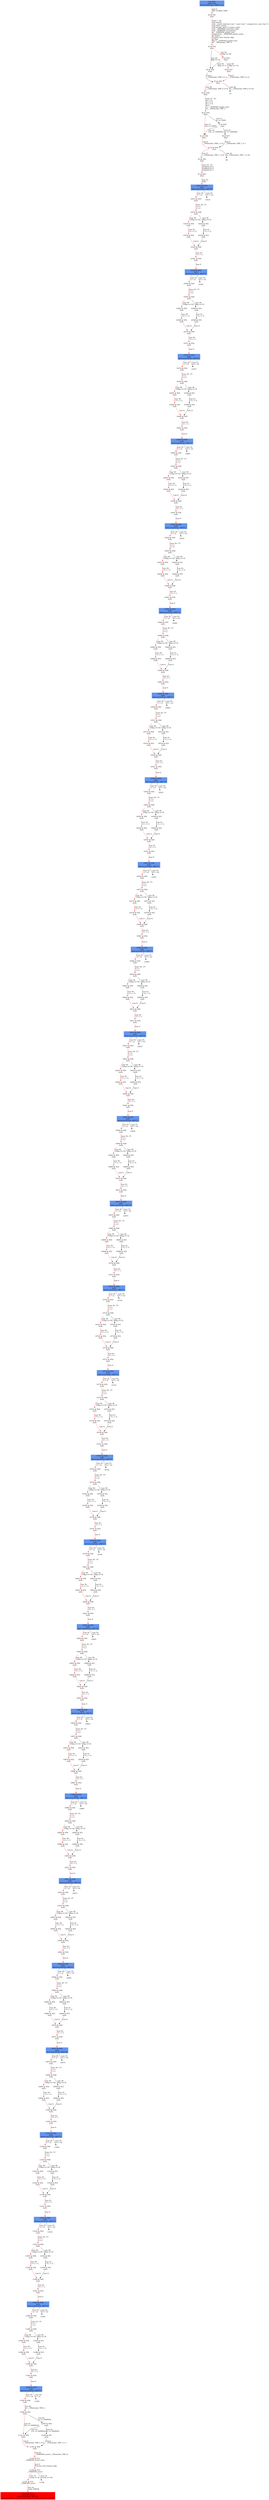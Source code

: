 digraph ARG {
node [style="filled" shape="box" color="white"]
0 [fillcolor="cornflowerblue" label="0 @ N20\nmain entry\nAbstractionState: ABS0: true\n" id="0"]
44 [label="44 @ N61\nmain\n" id="44"]
45 [label="45 @ N24\nmain\n" id="45"]
50 [label="50 @ N26\nmain\n" id="50"]
53 [label="53 @ N28\nmain\n" id="53"]
54 [label="54 @ N29\nmain\n" id="54"]
56 [label="56 @ N35\nmain\n" id="56"]
61 [label="61 @ N38\nmain\n" id="61"]
64 [label="64 @ N39\nmain\n" id="64"]
65 [label="65 @ N40\nmain\n" id="65"]
67 [label="67 @ N43\nmain\n" id="67"]
10313 [fillcolor="cornflowerblue" label="10313 @ N44\nmain\nAbstractionState: ABS705\n" id="10313"]
10314 [label="10314 @ N45\nmain\n" id="10314"]
10333 [label="10333 @ N48\nmain\n" id="10333"]
10335 [label="10335 @ N50\nmain\n" id="10335"]
10336 [label="10336 @ N52\nmain\n" id="10336"]
10340 [label="10340 @ N49\nmain\n" id="10340"]
10341 [label="10341 @ N54\nmain\n" id="10341"]
10343 [fillcolor="cornflowerblue" label="10343 @ N44\nmain\nAbstractionState: ABS707\n" id="10343"]
10344 [label="10344 @ N45\nmain\n" id="10344"]
10363 [label="10363 @ N48\nmain\n" id="10363"]
10365 [label="10365 @ N50\nmain\n" id="10365"]
10366 [label="10366 @ N52\nmain\n" id="10366"]
10370 [label="10370 @ N49\nmain\n" id="10370"]
10371 [label="10371 @ N54\nmain\n" id="10371"]
10373 [fillcolor="cornflowerblue" label="10373 @ N44\nmain\nAbstractionState: ABS709\n" id="10373"]
10374 [label="10374 @ N45\nmain\n" id="10374"]
10393 [label="10393 @ N48\nmain\n" id="10393"]
10395 [label="10395 @ N50\nmain\n" id="10395"]
10396 [label="10396 @ N52\nmain\n" id="10396"]
10400 [label="10400 @ N49\nmain\n" id="10400"]
10401 [label="10401 @ N54\nmain\n" id="10401"]
10403 [fillcolor="cornflowerblue" label="10403 @ N44\nmain\nAbstractionState: ABS711\n" id="10403"]
10404 [label="10404 @ N45\nmain\n" id="10404"]
10423 [label="10423 @ N48\nmain\n" id="10423"]
10425 [label="10425 @ N50\nmain\n" id="10425"]
10426 [label="10426 @ N52\nmain\n" id="10426"]
10430 [label="10430 @ N49\nmain\n" id="10430"]
10431 [label="10431 @ N54\nmain\n" id="10431"]
10433 [fillcolor="cornflowerblue" label="10433 @ N44\nmain\nAbstractionState: ABS713\n" id="10433"]
10434 [label="10434 @ N45\nmain\n" id="10434"]
10453 [label="10453 @ N48\nmain\n" id="10453"]
10455 [label="10455 @ N50\nmain\n" id="10455"]
10456 [label="10456 @ N52\nmain\n" id="10456"]
10460 [label="10460 @ N49\nmain\n" id="10460"]
10461 [label="10461 @ N54\nmain\n" id="10461"]
10463 [fillcolor="cornflowerblue" label="10463 @ N44\nmain\nAbstractionState: ABS715\n" id="10463"]
10464 [label="10464 @ N45\nmain\n" id="10464"]
10483 [label="10483 @ N48\nmain\n" id="10483"]
10485 [label="10485 @ N50\nmain\n" id="10485"]
10486 [label="10486 @ N52\nmain\n" id="10486"]
10490 [label="10490 @ N49\nmain\n" id="10490"]
10491 [label="10491 @ N54\nmain\n" id="10491"]
10493 [fillcolor="cornflowerblue" label="10493 @ N44\nmain\nAbstractionState: ABS717\n" id="10493"]
10494 [label="10494 @ N45\nmain\n" id="10494"]
10513 [label="10513 @ N48\nmain\n" id="10513"]
10515 [label="10515 @ N50\nmain\n" id="10515"]
10516 [label="10516 @ N52\nmain\n" id="10516"]
10520 [label="10520 @ N49\nmain\n" id="10520"]
10521 [label="10521 @ N54\nmain\n" id="10521"]
10523 [fillcolor="cornflowerblue" label="10523 @ N44\nmain\nAbstractionState: ABS719\n" id="10523"]
10524 [label="10524 @ N45\nmain\n" id="10524"]
10543 [label="10543 @ N48\nmain\n" id="10543"]
10545 [label="10545 @ N50\nmain\n" id="10545"]
10546 [label="10546 @ N52\nmain\n" id="10546"]
10550 [label="10550 @ N49\nmain\n" id="10550"]
10551 [label="10551 @ N54\nmain\n" id="10551"]
10553 [fillcolor="cornflowerblue" label="10553 @ N44\nmain\nAbstractionState: ABS721\n" id="10553"]
10554 [label="10554 @ N45\nmain\n" id="10554"]
10573 [label="10573 @ N48\nmain\n" id="10573"]
10575 [label="10575 @ N50\nmain\n" id="10575"]
10576 [label="10576 @ N52\nmain\n" id="10576"]
10580 [label="10580 @ N49\nmain\n" id="10580"]
10581 [label="10581 @ N54\nmain\n" id="10581"]
10583 [fillcolor="cornflowerblue" label="10583 @ N44\nmain\nAbstractionState: ABS723\n" id="10583"]
10584 [label="10584 @ N45\nmain\n" id="10584"]
10603 [label="10603 @ N48\nmain\n" id="10603"]
10605 [label="10605 @ N50\nmain\n" id="10605"]
10606 [label="10606 @ N52\nmain\n" id="10606"]
10610 [label="10610 @ N49\nmain\n" id="10610"]
10611 [label="10611 @ N54\nmain\n" id="10611"]
10613 [fillcolor="cornflowerblue" label="10613 @ N44\nmain\nAbstractionState: ABS725\n" id="10613"]
10614 [label="10614 @ N45\nmain\n" id="10614"]
10633 [label="10633 @ N48\nmain\n" id="10633"]
10635 [label="10635 @ N50\nmain\n" id="10635"]
10636 [label="10636 @ N52\nmain\n" id="10636"]
10640 [label="10640 @ N49\nmain\n" id="10640"]
10641 [label="10641 @ N54\nmain\n" id="10641"]
10643 [fillcolor="cornflowerblue" label="10643 @ N44\nmain\nAbstractionState: ABS727\n" id="10643"]
10644 [label="10644 @ N45\nmain\n" id="10644"]
10663 [label="10663 @ N48\nmain\n" id="10663"]
10665 [label="10665 @ N50\nmain\n" id="10665"]
10666 [label="10666 @ N52\nmain\n" id="10666"]
10670 [label="10670 @ N49\nmain\n" id="10670"]
10671 [label="10671 @ N54\nmain\n" id="10671"]
10673 [fillcolor="cornflowerblue" label="10673 @ N44\nmain\nAbstractionState: ABS729\n" id="10673"]
10674 [label="10674 @ N45\nmain\n" id="10674"]
10693 [label="10693 @ N48\nmain\n" id="10693"]
10695 [label="10695 @ N50\nmain\n" id="10695"]
10696 [label="10696 @ N52\nmain\n" id="10696"]
10700 [label="10700 @ N49\nmain\n" id="10700"]
10701 [label="10701 @ N54\nmain\n" id="10701"]
10703 [fillcolor="cornflowerblue" label="10703 @ N44\nmain\nAbstractionState: ABS731\n" id="10703"]
10704 [label="10704 @ N45\nmain\n" id="10704"]
10723 [label="10723 @ N48\nmain\n" id="10723"]
10725 [label="10725 @ N50\nmain\n" id="10725"]
10726 [label="10726 @ N52\nmain\n" id="10726"]
10730 [label="10730 @ N49\nmain\n" id="10730"]
10731 [label="10731 @ N54\nmain\n" id="10731"]
10733 [fillcolor="cornflowerblue" label="10733 @ N44\nmain\nAbstractionState: ABS733\n" id="10733"]
10734 [label="10734 @ N45\nmain\n" id="10734"]
10753 [label="10753 @ N48\nmain\n" id="10753"]
10755 [label="10755 @ N50\nmain\n" id="10755"]
10756 [label="10756 @ N52\nmain\n" id="10756"]
10760 [label="10760 @ N49\nmain\n" id="10760"]
10761 [label="10761 @ N54\nmain\n" id="10761"]
10763 [fillcolor="cornflowerblue" label="10763 @ N44\nmain\nAbstractionState: ABS735\n" id="10763"]
10764 [label="10764 @ N45\nmain\n" id="10764"]
10783 [label="10783 @ N48\nmain\n" id="10783"]
10785 [label="10785 @ N50\nmain\n" id="10785"]
10786 [label="10786 @ N52\nmain\n" id="10786"]
10790 [label="10790 @ N49\nmain\n" id="10790"]
10791 [label="10791 @ N54\nmain\n" id="10791"]
10793 [fillcolor="cornflowerblue" label="10793 @ N44\nmain\nAbstractionState: ABS737\n" id="10793"]
10794 [label="10794 @ N45\nmain\n" id="10794"]
10813 [label="10813 @ N48\nmain\n" id="10813"]
10815 [label="10815 @ N50\nmain\n" id="10815"]
10816 [label="10816 @ N52\nmain\n" id="10816"]
10820 [label="10820 @ N49\nmain\n" id="10820"]
10821 [label="10821 @ N54\nmain\n" id="10821"]
10823 [fillcolor="cornflowerblue" label="10823 @ N44\nmain\nAbstractionState: ABS739\n" id="10823"]
10824 [label="10824 @ N45\nmain\n" id="10824"]
10843 [label="10843 @ N48\nmain\n" id="10843"]
10845 [label="10845 @ N50\nmain\n" id="10845"]
10846 [label="10846 @ N52\nmain\n" id="10846"]
10850 [label="10850 @ N49\nmain\n" id="10850"]
10851 [label="10851 @ N54\nmain\n" id="10851"]
10853 [fillcolor="cornflowerblue" label="10853 @ N44\nmain\nAbstractionState: ABS741\n" id="10853"]
10854 [label="10854 @ N45\nmain\n" id="10854"]
10873 [label="10873 @ N48\nmain\n" id="10873"]
10875 [label="10875 @ N50\nmain\n" id="10875"]
10876 [label="10876 @ N52\nmain\n" id="10876"]
10880 [label="10880 @ N49\nmain\n" id="10880"]
10881 [label="10881 @ N54\nmain\n" id="10881"]
10883 [fillcolor="cornflowerblue" label="10883 @ N44\nmain\nAbstractionState: ABS743\n" id="10883"]
10884 [label="10884 @ N45\nmain\n" id="10884"]
10903 [label="10903 @ N48\nmain\n" id="10903"]
10905 [label="10905 @ N50\nmain\n" id="10905"]
10906 [label="10906 @ N52\nmain\n" id="10906"]
10910 [label="10910 @ N49\nmain\n" id="10910"]
10911 [label="10911 @ N54\nmain\n" id="10911"]
10913 [fillcolor="cornflowerblue" label="10913 @ N44\nmain\nAbstractionState: ABS745\n" id="10913"]
10914 [label="10914 @ N45\nmain\n" id="10914"]
10933 [label="10933 @ N48\nmain\n" id="10933"]
10935 [label="10935 @ N50\nmain\n" id="10935"]
10936 [label="10936 @ N52\nmain\n" id="10936"]
10940 [label="10940 @ N49\nmain\n" id="10940"]
10941 [label="10941 @ N54\nmain\n" id="10941"]
10943 [fillcolor="cornflowerblue" label="10943 @ N44\nmain\nAbstractionState: ABS747\n" id="10943"]
10944 [label="10944 @ N45\nmain\n" id="10944"]
10963 [label="10963 @ N48\nmain\n" id="10963"]
10965 [label="10965 @ N50\nmain\n" id="10965"]
10966 [label="10966 @ N52\nmain\n" id="10966"]
10970 [label="10970 @ N49\nmain\n" id="10970"]
10971 [label="10971 @ N54\nmain\n" id="10971"]
10973 [fillcolor="cornflowerblue" label="10973 @ N44\nmain\nAbstractionState: ABS749\n" id="10973"]
10974 [label="10974 @ N45\nmain\n" id="10974"]
10993 [label="10993 @ N48\nmain\n" id="10993"]
10995 [label="10995 @ N50\nmain\n" id="10995"]
10996 [label="10996 @ N52\nmain\n" id="10996"]
11000 [label="11000 @ N49\nmain\n" id="11000"]
11001 [label="11001 @ N54\nmain\n" id="11001"]
11003 [fillcolor="cornflowerblue" label="11003 @ N44\nmain\nAbstractionState: ABS751\n" id="11003"]
11004 [label="11004 @ N45\nmain\n" id="11004"]
11023 [label="11023 @ N48\nmain\n" id="11023"]
11025 [label="11025 @ N50\nmain\n" id="11025"]
11026 [label="11026 @ N52\nmain\n" id="11026"]
11030 [label="11030 @ N49\nmain\n" id="11030"]
11031 [label="11031 @ N54\nmain\n" id="11031"]
11033 [fillcolor="cornflowerblue" label="11033 @ N44\nmain\nAbstractionState: ABS753\n" id="11033"]
11034 [label="11034 @ N45\nmain\n" id="11034"]
11053 [label="11053 @ N48\nmain\n" id="11053"]
11055 [label="11055 @ N50\nmain\n" id="11055"]
11056 [label="11056 @ N52\nmain\n" id="11056"]
11060 [label="11060 @ N49\nmain\n" id="11060"]
11061 [label="11061 @ N54\nmain\n" id="11061"]
11063 [fillcolor="cornflowerblue" label="11063 @ N44\nmain\nAbstractionState: ABS755\n" id="11063"]
11064 [label="11064 @ N45\nmain\n" id="11064"]
11083 [label="11083 @ N48\nmain\n" id="11083"]
11085 [label="11085 @ N50\nmain\n" id="11085"]
11086 [label="11086 @ N52\nmain\n" id="11086"]
11090 [label="11090 @ N49\nmain\n" id="11090"]
11091 [label="11091 @ N54\nmain\n" id="11091"]
11093 [fillcolor="cornflowerblue" label="11093 @ N44\nmain\nAbstractionState: ABS757\n" id="11093"]
11095 [label="11095 @ N46\nmain\n" id="11095"]
11096 [label="11096 @ N55\nmain\n" id="11096"]
11101 [label="11101 @ N58\nmain\n" id="11101"]
11104 [label="11104 @ N59\nmain\n" id="11104"]
11105 [label="11105 @ N11\n__VERIFIER_assert entry\n" id="11105"]
11106 [label="11106 @ N12\n__VERIFIER_assert\n" id="11106"]
11107 [label="11107 @ N14\n__VERIFIER_assert\n" id="11107"]
11110 [fillcolor="red" label="11110 @ N15\n__VERIFIER_assert\nAbstractionState: ABS758\n AutomatonState: ErrorLabelAutomaton: _predefinedState_ERROR\n" id="11110"]
11097 [label="11097 @ N56\nmain\n" id="11097"]
11099 [label="11099 @ N57\nmain\n" id="11099"]
11084 [label="11084 @ N51\nmain\n" id="11084"]
11088 [label="11088 @ N53\nmain\n" id="11088"]
11054 [label="11054 @ N51\nmain\n" id="11054"]
11058 [label="11058 @ N53\nmain\n" id="11058"]
11024 [label="11024 @ N51\nmain\n" id="11024"]
11028 [label="11028 @ N53\nmain\n" id="11028"]
10994 [label="10994 @ N51\nmain\n" id="10994"]
10998 [label="10998 @ N53\nmain\n" id="10998"]
10964 [label="10964 @ N51\nmain\n" id="10964"]
10968 [label="10968 @ N53\nmain\n" id="10968"]
10934 [label="10934 @ N51\nmain\n" id="10934"]
10938 [label="10938 @ N53\nmain\n" id="10938"]
10904 [label="10904 @ N51\nmain\n" id="10904"]
10908 [label="10908 @ N53\nmain\n" id="10908"]
10874 [label="10874 @ N51\nmain\n" id="10874"]
10878 [label="10878 @ N53\nmain\n" id="10878"]
10844 [label="10844 @ N51\nmain\n" id="10844"]
10848 [label="10848 @ N53\nmain\n" id="10848"]
10814 [label="10814 @ N51\nmain\n" id="10814"]
10818 [label="10818 @ N53\nmain\n" id="10818"]
10784 [label="10784 @ N51\nmain\n" id="10784"]
10788 [label="10788 @ N53\nmain\n" id="10788"]
10754 [label="10754 @ N51\nmain\n" id="10754"]
10758 [label="10758 @ N53\nmain\n" id="10758"]
10724 [label="10724 @ N51\nmain\n" id="10724"]
10728 [label="10728 @ N53\nmain\n" id="10728"]
10694 [label="10694 @ N51\nmain\n" id="10694"]
10698 [label="10698 @ N53\nmain\n" id="10698"]
10664 [label="10664 @ N51\nmain\n" id="10664"]
10668 [label="10668 @ N53\nmain\n" id="10668"]
10634 [label="10634 @ N51\nmain\n" id="10634"]
10638 [label="10638 @ N53\nmain\n" id="10638"]
10604 [label="10604 @ N51\nmain\n" id="10604"]
10608 [label="10608 @ N53\nmain\n" id="10608"]
10574 [label="10574 @ N51\nmain\n" id="10574"]
10578 [label="10578 @ N53\nmain\n" id="10578"]
10544 [label="10544 @ N51\nmain\n" id="10544"]
10548 [label="10548 @ N53\nmain\n" id="10548"]
10514 [label="10514 @ N51\nmain\n" id="10514"]
10518 [label="10518 @ N53\nmain\n" id="10518"]
10484 [label="10484 @ N51\nmain\n" id="10484"]
10488 [label="10488 @ N53\nmain\n" id="10488"]
10454 [label="10454 @ N51\nmain\n" id="10454"]
10458 [label="10458 @ N53\nmain\n" id="10458"]
10424 [label="10424 @ N51\nmain\n" id="10424"]
10428 [label="10428 @ N53\nmain\n" id="10428"]
10394 [label="10394 @ N51\nmain\n" id="10394"]
10398 [label="10398 @ N53\nmain\n" id="10398"]
10364 [label="10364 @ N51\nmain\n" id="10364"]
10368 [label="10368 @ N53\nmain\n" id="10368"]
10334 [label="10334 @ N51\nmain\n" id="10334"]
10338 [label="10338 @ N53\nmain\n" id="10338"]
57 [label="57 @ N36\nmain\n" id="57"]
59 [label="59 @ N37\nmain\n" id="59"]
47 [label="47 @ N25\nmain\n" id="47"]
49 [label="49 @ N27\nmain\n" id="49"]
0 -> 44 [color="red" label="Line 0: \lINIT GLOBAL VARS\l" id="0 -> 44"]
44 -> 45 [color="red" label="Lines 7 - 26: \lvoid abort();\lvoid __assert_fail(const char *, const char *, unsigned int, const char *);\lvoid reach_error();\lvoid assume_abort_if_not(int cond);\lvoid __VERIFIER_assert(int cond);\lvoid __VERIFIER_assume(int);\lint __VERIFIER_nondet_int();\lunsigned int __VERIFIER_nondet_uint();\lint main();\lFunction start dummy edge\lint flag;\lflag = __VERIFIER_nondet_int();\lint __CPAchecker_TMP_0;\l" id="44 -> 45"]
45 -> 47 [color="red" label="Line 26: \l[!(flag == 0)]\l" id="45 -> 47"]
45 -> 50 [label="Line 26: \l[flag == 0]\l" id="45 -> 50"]
50 -> 53 [label="Line 0: \l__CPAchecker_TMP_0 = 1;\l" id="50 -> 53"]
53 -> 54 [color="red" label="Line 26: \l[__CPAchecker_TMP_0 != 0]\l" id="53 -> 54"]
53 -> 55 [label="Line 26: \l[!(__CPAchecker_TMP_0 != 0)]\l" id="53 -> 55"]
54 -> 56 [color="red" label="Lines 27 - 31: \lint i = 0;\lint x = 0;\lint y = 0;\lint n;\ln = __VERIFIER_nondet_int();\lint __CPAchecker_TMP_1;\l" id="54 -> 56"]
56 -> 57 [label="Line 31: \l[n >= 1000]\l" id="56 -> 57"]
56 -> 61 [color="red" label="Line 31: \l[!(n >= 1000)]\l" id="56 -> 61"]
61 -> 64 [color="red" label="Line 0: \l__CPAchecker_TMP_1 = 0;\l" id="61 -> 64"]
64 -> 65 [color="red" label="Line 31: \l[__CPAchecker_TMP_1 != 0]\l" id="64 -> 65"]
64 -> 66 [label="Line 31: \l[!(__CPAchecker_TMP_1 != 0)]\l" id="64 -> 66"]
65 -> 67 [color="red" label="Lines 33 - 33: \lunsigned int a;\lunsigned int b;\lunsigned int r;\l" id="65 -> 67"]
67 -> 10313 [color="red" label="Line 35: \lwhile\l" id="67 -> 10313"]
10313 -> 10314 [color="red" label="Line 35: \l[i < n]\l" id="10313 -> 10314"]
10313 -> 10315 [label="Line 35: \l[!(i < n)]\l" id="10313 -> 10315"]
10314 -> 10333 [color="red" label="Lines 36 - 37: \lx = x;\ly = y;\l" id="10314 -> 10333"]
10333 -> 10334 [label="Line 38: \l[flag == 0]\l" id="10333 -> 10334"]
10333 -> 10335 [color="red" label="Line 38: \l[!(flag == 0)]\l" id="10333 -> 10335"]
10335 -> 10336 [color="red" label="Line 39: \lx = x + 3;\l" id="10335 -> 10336"]
10336 -> 10340 [color="red" label="Line 0: \l\l" id="10336 -> 10340"]
10340 -> 10341 [color="red" label="Line 43: \li = i + 1;\l" id="10340 -> 10341"]
10341 -> 10343 [color="red" label="Line 0: \l\l" id="10341 -> 10343"]
10343 -> 10344 [color="red" label="Line 35: \l[i < n]\l" id="10343 -> 10344"]
10343 -> 10345 [label="Line 35: \l[!(i < n)]\l" id="10343 -> 10345"]
10344 -> 10363 [color="red" label="Lines 36 - 37: \lx = x;\ly = y;\l" id="10344 -> 10363"]
10363 -> 10364 [label="Line 38: \l[flag == 0]\l" id="10363 -> 10364"]
10363 -> 10365 [color="red" label="Line 38: \l[!(flag == 0)]\l" id="10363 -> 10365"]
10365 -> 10366 [color="red" label="Line 39: \lx = x + 3;\l" id="10365 -> 10366"]
10366 -> 10370 [color="red" label="Line 0: \l\l" id="10366 -> 10370"]
10370 -> 10371 [color="red" label="Line 43: \li = i + 1;\l" id="10370 -> 10371"]
10371 -> 10373 [color="red" label="Line 0: \l\l" id="10371 -> 10373"]
10373 -> 10374 [color="red" label="Line 35: \l[i < n]\l" id="10373 -> 10374"]
10373 -> 10375 [label="Line 35: \l[!(i < n)]\l" id="10373 -> 10375"]
10374 -> 10393 [color="red" label="Lines 36 - 37: \lx = x;\ly = y;\l" id="10374 -> 10393"]
10393 -> 10394 [label="Line 38: \l[flag == 0]\l" id="10393 -> 10394"]
10393 -> 10395 [color="red" label="Line 38: \l[!(flag == 0)]\l" id="10393 -> 10395"]
10395 -> 10396 [color="red" label="Line 39: \lx = x + 3;\l" id="10395 -> 10396"]
10396 -> 10400 [color="red" label="Line 0: \l\l" id="10396 -> 10400"]
10400 -> 10401 [color="red" label="Line 43: \li = i + 1;\l" id="10400 -> 10401"]
10401 -> 10403 [color="red" label="Line 0: \l\l" id="10401 -> 10403"]
10403 -> 10404 [color="red" label="Line 35: \l[i < n]\l" id="10403 -> 10404"]
10403 -> 10405 [label="Line 35: \l[!(i < n)]\l" id="10403 -> 10405"]
10404 -> 10423 [color="red" label="Lines 36 - 37: \lx = x;\ly = y;\l" id="10404 -> 10423"]
10423 -> 10424 [label="Line 38: \l[flag == 0]\l" id="10423 -> 10424"]
10423 -> 10425 [color="red" label="Line 38: \l[!(flag == 0)]\l" id="10423 -> 10425"]
10425 -> 10426 [color="red" label="Line 39: \lx = x + 3;\l" id="10425 -> 10426"]
10426 -> 10430 [color="red" label="Line 0: \l\l" id="10426 -> 10430"]
10430 -> 10431 [color="red" label="Line 43: \li = i + 1;\l" id="10430 -> 10431"]
10431 -> 10433 [color="red" label="Line 0: \l\l" id="10431 -> 10433"]
10433 -> 10434 [color="red" label="Line 35: \l[i < n]\l" id="10433 -> 10434"]
10433 -> 10435 [label="Line 35: \l[!(i < n)]\l" id="10433 -> 10435"]
10434 -> 10453 [color="red" label="Lines 36 - 37: \lx = x;\ly = y;\l" id="10434 -> 10453"]
10453 -> 10454 [label="Line 38: \l[flag == 0]\l" id="10453 -> 10454"]
10453 -> 10455 [color="red" label="Line 38: \l[!(flag == 0)]\l" id="10453 -> 10455"]
10455 -> 10456 [color="red" label="Line 39: \lx = x + 3;\l" id="10455 -> 10456"]
10456 -> 10460 [color="red" label="Line 0: \l\l" id="10456 -> 10460"]
10460 -> 10461 [color="red" label="Line 43: \li = i + 1;\l" id="10460 -> 10461"]
10461 -> 10463 [color="red" label="Line 0: \l\l" id="10461 -> 10463"]
10463 -> 10464 [color="red" label="Line 35: \l[i < n]\l" id="10463 -> 10464"]
10463 -> 10465 [label="Line 35: \l[!(i < n)]\l" id="10463 -> 10465"]
10464 -> 10483 [color="red" label="Lines 36 - 37: \lx = x;\ly = y;\l" id="10464 -> 10483"]
10483 -> 10484 [label="Line 38: \l[flag == 0]\l" id="10483 -> 10484"]
10483 -> 10485 [color="red" label="Line 38: \l[!(flag == 0)]\l" id="10483 -> 10485"]
10485 -> 10486 [color="red" label="Line 39: \lx = x + 3;\l" id="10485 -> 10486"]
10486 -> 10490 [color="red" label="Line 0: \l\l" id="10486 -> 10490"]
10490 -> 10491 [color="red" label="Line 43: \li = i + 1;\l" id="10490 -> 10491"]
10491 -> 10493 [color="red" label="Line 0: \l\l" id="10491 -> 10493"]
10493 -> 10494 [color="red" label="Line 35: \l[i < n]\l" id="10493 -> 10494"]
10493 -> 10495 [label="Line 35: \l[!(i < n)]\l" id="10493 -> 10495"]
10494 -> 10513 [color="red" label="Lines 36 - 37: \lx = x;\ly = y;\l" id="10494 -> 10513"]
10513 -> 10514 [label="Line 38: \l[flag == 0]\l" id="10513 -> 10514"]
10513 -> 10515 [color="red" label="Line 38: \l[!(flag == 0)]\l" id="10513 -> 10515"]
10515 -> 10516 [color="red" label="Line 39: \lx = x + 3;\l" id="10515 -> 10516"]
10516 -> 10520 [color="red" label="Line 0: \l\l" id="10516 -> 10520"]
10520 -> 10521 [color="red" label="Line 43: \li = i + 1;\l" id="10520 -> 10521"]
10521 -> 10523 [color="red" label="Line 0: \l\l" id="10521 -> 10523"]
10523 -> 10524 [color="red" label="Line 35: \l[i < n]\l" id="10523 -> 10524"]
10523 -> 10525 [label="Line 35: \l[!(i < n)]\l" id="10523 -> 10525"]
10524 -> 10543 [color="red" label="Lines 36 - 37: \lx = x;\ly = y;\l" id="10524 -> 10543"]
10543 -> 10544 [label="Line 38: \l[flag == 0]\l" id="10543 -> 10544"]
10543 -> 10545 [color="red" label="Line 38: \l[!(flag == 0)]\l" id="10543 -> 10545"]
10545 -> 10546 [color="red" label="Line 39: \lx = x + 3;\l" id="10545 -> 10546"]
10546 -> 10550 [color="red" label="Line 0: \l\l" id="10546 -> 10550"]
10550 -> 10551 [color="red" label="Line 43: \li = i + 1;\l" id="10550 -> 10551"]
10551 -> 10553 [color="red" label="Line 0: \l\l" id="10551 -> 10553"]
10553 -> 10554 [color="red" label="Line 35: \l[i < n]\l" id="10553 -> 10554"]
10553 -> 10555 [label="Line 35: \l[!(i < n)]\l" id="10553 -> 10555"]
10554 -> 10573 [color="red" label="Lines 36 - 37: \lx = x;\ly = y;\l" id="10554 -> 10573"]
10573 -> 10574 [label="Line 38: \l[flag == 0]\l" id="10573 -> 10574"]
10573 -> 10575 [color="red" label="Line 38: \l[!(flag == 0)]\l" id="10573 -> 10575"]
10575 -> 10576 [color="red" label="Line 39: \lx = x + 3;\l" id="10575 -> 10576"]
10576 -> 10580 [color="red" label="Line 0: \l\l" id="10576 -> 10580"]
10580 -> 10581 [color="red" label="Line 43: \li = i + 1;\l" id="10580 -> 10581"]
10581 -> 10583 [color="red" label="Line 0: \l\l" id="10581 -> 10583"]
10583 -> 10584 [color="red" label="Line 35: \l[i < n]\l" id="10583 -> 10584"]
10583 -> 10585 [label="Line 35: \l[!(i < n)]\l" id="10583 -> 10585"]
10584 -> 10603 [color="red" label="Lines 36 - 37: \lx = x;\ly = y;\l" id="10584 -> 10603"]
10603 -> 10604 [label="Line 38: \l[flag == 0]\l" id="10603 -> 10604"]
10603 -> 10605 [color="red" label="Line 38: \l[!(flag == 0)]\l" id="10603 -> 10605"]
10605 -> 10606 [color="red" label="Line 39: \lx = x + 3;\l" id="10605 -> 10606"]
10606 -> 10610 [color="red" label="Line 0: \l\l" id="10606 -> 10610"]
10610 -> 10611 [color="red" label="Line 43: \li = i + 1;\l" id="10610 -> 10611"]
10611 -> 10613 [color="red" label="Line 0: \l\l" id="10611 -> 10613"]
10613 -> 10614 [color="red" label="Line 35: \l[i < n]\l" id="10613 -> 10614"]
10613 -> 10615 [label="Line 35: \l[!(i < n)]\l" id="10613 -> 10615"]
10614 -> 10633 [color="red" label="Lines 36 - 37: \lx = x;\ly = y;\l" id="10614 -> 10633"]
10633 -> 10634 [label="Line 38: \l[flag == 0]\l" id="10633 -> 10634"]
10633 -> 10635 [color="red" label="Line 38: \l[!(flag == 0)]\l" id="10633 -> 10635"]
10635 -> 10636 [color="red" label="Line 39: \lx = x + 3;\l" id="10635 -> 10636"]
10636 -> 10640 [color="red" label="Line 0: \l\l" id="10636 -> 10640"]
10640 -> 10641 [color="red" label="Line 43: \li = i + 1;\l" id="10640 -> 10641"]
10641 -> 10643 [color="red" label="Line 0: \l\l" id="10641 -> 10643"]
10643 -> 10644 [color="red" label="Line 35: \l[i < n]\l" id="10643 -> 10644"]
10643 -> 10645 [label="Line 35: \l[!(i < n)]\l" id="10643 -> 10645"]
10644 -> 10663 [color="red" label="Lines 36 - 37: \lx = x;\ly = y;\l" id="10644 -> 10663"]
10663 -> 10664 [label="Line 38: \l[flag == 0]\l" id="10663 -> 10664"]
10663 -> 10665 [color="red" label="Line 38: \l[!(flag == 0)]\l" id="10663 -> 10665"]
10665 -> 10666 [color="red" label="Line 39: \lx = x + 3;\l" id="10665 -> 10666"]
10666 -> 10670 [color="red" label="Line 0: \l\l" id="10666 -> 10670"]
10670 -> 10671 [color="red" label="Line 43: \li = i + 1;\l" id="10670 -> 10671"]
10671 -> 10673 [color="red" label="Line 0: \l\l" id="10671 -> 10673"]
10673 -> 10674 [color="red" label="Line 35: \l[i < n]\l" id="10673 -> 10674"]
10673 -> 10675 [label="Line 35: \l[!(i < n)]\l" id="10673 -> 10675"]
10674 -> 10693 [color="red" label="Lines 36 - 37: \lx = x;\ly = y;\l" id="10674 -> 10693"]
10693 -> 10694 [label="Line 38: \l[flag == 0]\l" id="10693 -> 10694"]
10693 -> 10695 [color="red" label="Line 38: \l[!(flag == 0)]\l" id="10693 -> 10695"]
10695 -> 10696 [color="red" label="Line 39: \lx = x + 3;\l" id="10695 -> 10696"]
10696 -> 10700 [color="red" label="Line 0: \l\l" id="10696 -> 10700"]
10700 -> 10701 [color="red" label="Line 43: \li = i + 1;\l" id="10700 -> 10701"]
10701 -> 10703 [color="red" label="Line 0: \l\l" id="10701 -> 10703"]
10703 -> 10704 [color="red" label="Line 35: \l[i < n]\l" id="10703 -> 10704"]
10703 -> 10705 [label="Line 35: \l[!(i < n)]\l" id="10703 -> 10705"]
10704 -> 10723 [color="red" label="Lines 36 - 37: \lx = x;\ly = y;\l" id="10704 -> 10723"]
10723 -> 10724 [label="Line 38: \l[flag == 0]\l" id="10723 -> 10724"]
10723 -> 10725 [color="red" label="Line 38: \l[!(flag == 0)]\l" id="10723 -> 10725"]
10725 -> 10726 [color="red" label="Line 39: \lx = x + 3;\l" id="10725 -> 10726"]
10726 -> 10730 [color="red" label="Line 0: \l\l" id="10726 -> 10730"]
10730 -> 10731 [color="red" label="Line 43: \li = i + 1;\l" id="10730 -> 10731"]
10731 -> 10733 [color="red" label="Line 0: \l\l" id="10731 -> 10733"]
10733 -> 10734 [color="red" label="Line 35: \l[i < n]\l" id="10733 -> 10734"]
10733 -> 10735 [label="Line 35: \l[!(i < n)]\l" id="10733 -> 10735"]
10734 -> 10753 [color="red" label="Lines 36 - 37: \lx = x;\ly = y;\l" id="10734 -> 10753"]
10753 -> 10754 [label="Line 38: \l[flag == 0]\l" id="10753 -> 10754"]
10753 -> 10755 [color="red" label="Line 38: \l[!(flag == 0)]\l" id="10753 -> 10755"]
10755 -> 10756 [color="red" label="Line 39: \lx = x + 3;\l" id="10755 -> 10756"]
10756 -> 10760 [color="red" label="Line 0: \l\l" id="10756 -> 10760"]
10760 -> 10761 [color="red" label="Line 43: \li = i + 1;\l" id="10760 -> 10761"]
10761 -> 10763 [color="red" label="Line 0: \l\l" id="10761 -> 10763"]
10763 -> 10764 [color="red" label="Line 35: \l[i < n]\l" id="10763 -> 10764"]
10763 -> 10765 [label="Line 35: \l[!(i < n)]\l" id="10763 -> 10765"]
10764 -> 10783 [color="red" label="Lines 36 - 37: \lx = x;\ly = y;\l" id="10764 -> 10783"]
10783 -> 10784 [label="Line 38: \l[flag == 0]\l" id="10783 -> 10784"]
10783 -> 10785 [color="red" label="Line 38: \l[!(flag == 0)]\l" id="10783 -> 10785"]
10785 -> 10786 [color="red" label="Line 39: \lx = x + 3;\l" id="10785 -> 10786"]
10786 -> 10790 [color="red" label="Line 0: \l\l" id="10786 -> 10790"]
10790 -> 10791 [color="red" label="Line 43: \li = i + 1;\l" id="10790 -> 10791"]
10791 -> 10793 [color="red" label="Line 0: \l\l" id="10791 -> 10793"]
10793 -> 10794 [color="red" label="Line 35: \l[i < n]\l" id="10793 -> 10794"]
10793 -> 10795 [label="Line 35: \l[!(i < n)]\l" id="10793 -> 10795"]
10794 -> 10813 [color="red" label="Lines 36 - 37: \lx = x;\ly = y;\l" id="10794 -> 10813"]
10813 -> 10814 [label="Line 38: \l[flag == 0]\l" id="10813 -> 10814"]
10813 -> 10815 [color="red" label="Line 38: \l[!(flag == 0)]\l" id="10813 -> 10815"]
10815 -> 10816 [color="red" label="Line 39: \lx = x + 3;\l" id="10815 -> 10816"]
10816 -> 10820 [color="red" label="Line 0: \l\l" id="10816 -> 10820"]
10820 -> 10821 [color="red" label="Line 43: \li = i + 1;\l" id="10820 -> 10821"]
10821 -> 10823 [color="red" label="Line 0: \l\l" id="10821 -> 10823"]
10823 -> 10824 [color="red" label="Line 35: \l[i < n]\l" id="10823 -> 10824"]
10823 -> 10825 [label="Line 35: \l[!(i < n)]\l" id="10823 -> 10825"]
10824 -> 10843 [color="red" label="Lines 36 - 37: \lx = x;\ly = y;\l" id="10824 -> 10843"]
10843 -> 10844 [label="Line 38: \l[flag == 0]\l" id="10843 -> 10844"]
10843 -> 10845 [color="red" label="Line 38: \l[!(flag == 0)]\l" id="10843 -> 10845"]
10845 -> 10846 [color="red" label="Line 39: \lx = x + 3;\l" id="10845 -> 10846"]
10846 -> 10850 [color="red" label="Line 0: \l\l" id="10846 -> 10850"]
10850 -> 10851 [color="red" label="Line 43: \li = i + 1;\l" id="10850 -> 10851"]
10851 -> 10853 [color="red" label="Line 0: \l\l" id="10851 -> 10853"]
10853 -> 10854 [color="red" label="Line 35: \l[i < n]\l" id="10853 -> 10854"]
10853 -> 10855 [label="Line 35: \l[!(i < n)]\l" id="10853 -> 10855"]
10854 -> 10873 [color="red" label="Lines 36 - 37: \lx = x;\ly = y;\l" id="10854 -> 10873"]
10873 -> 10874 [label="Line 38: \l[flag == 0]\l" id="10873 -> 10874"]
10873 -> 10875 [color="red" label="Line 38: \l[!(flag == 0)]\l" id="10873 -> 10875"]
10875 -> 10876 [color="red" label="Line 39: \lx = x + 3;\l" id="10875 -> 10876"]
10876 -> 10880 [color="red" label="Line 0: \l\l" id="10876 -> 10880"]
10880 -> 10881 [color="red" label="Line 43: \li = i + 1;\l" id="10880 -> 10881"]
10881 -> 10883 [color="red" label="Line 0: \l\l" id="10881 -> 10883"]
10883 -> 10884 [color="red" label="Line 35: \l[i < n]\l" id="10883 -> 10884"]
10883 -> 10885 [label="Line 35: \l[!(i < n)]\l" id="10883 -> 10885"]
10884 -> 10903 [color="red" label="Lines 36 - 37: \lx = x;\ly = y;\l" id="10884 -> 10903"]
10903 -> 10904 [label="Line 38: \l[flag == 0]\l" id="10903 -> 10904"]
10903 -> 10905 [color="red" label="Line 38: \l[!(flag == 0)]\l" id="10903 -> 10905"]
10905 -> 10906 [color="red" label="Line 39: \lx = x + 3;\l" id="10905 -> 10906"]
10906 -> 10910 [color="red" label="Line 0: \l\l" id="10906 -> 10910"]
10910 -> 10911 [color="red" label="Line 43: \li = i + 1;\l" id="10910 -> 10911"]
10911 -> 10913 [color="red" label="Line 0: \l\l" id="10911 -> 10913"]
10913 -> 10914 [color="red" label="Line 35: \l[i < n]\l" id="10913 -> 10914"]
10913 -> 10915 [label="Line 35: \l[!(i < n)]\l" id="10913 -> 10915"]
10914 -> 10933 [color="red" label="Lines 36 - 37: \lx = x;\ly = y;\l" id="10914 -> 10933"]
10933 -> 10934 [label="Line 38: \l[flag == 0]\l" id="10933 -> 10934"]
10933 -> 10935 [color="red" label="Line 38: \l[!(flag == 0)]\l" id="10933 -> 10935"]
10935 -> 10936 [color="red" label="Line 39: \lx = x + 3;\l" id="10935 -> 10936"]
10936 -> 10940 [color="red" label="Line 0: \l\l" id="10936 -> 10940"]
10940 -> 10941 [color="red" label="Line 43: \li = i + 1;\l" id="10940 -> 10941"]
10941 -> 10943 [color="red" label="Line 0: \l\l" id="10941 -> 10943"]
10943 -> 10944 [color="red" label="Line 35: \l[i < n]\l" id="10943 -> 10944"]
10943 -> 10945 [label="Line 35: \l[!(i < n)]\l" id="10943 -> 10945"]
10944 -> 10963 [color="red" label="Lines 36 - 37: \lx = x;\ly = y;\l" id="10944 -> 10963"]
10963 -> 10964 [label="Line 38: \l[flag == 0]\l" id="10963 -> 10964"]
10963 -> 10965 [color="red" label="Line 38: \l[!(flag == 0)]\l" id="10963 -> 10965"]
10965 -> 10966 [color="red" label="Line 39: \lx = x + 3;\l" id="10965 -> 10966"]
10966 -> 10970 [color="red" label="Line 0: \l\l" id="10966 -> 10970"]
10970 -> 10971 [color="red" label="Line 43: \li = i + 1;\l" id="10970 -> 10971"]
10971 -> 10973 [color="red" label="Line 0: \l\l" id="10971 -> 10973"]
10973 -> 10974 [color="red" label="Line 35: \l[i < n]\l" id="10973 -> 10974"]
10973 -> 10975 [label="Line 35: \l[!(i < n)]\l" id="10973 -> 10975"]
10974 -> 10993 [color="red" label="Lines 36 - 37: \lx = x;\ly = y;\l" id="10974 -> 10993"]
10993 -> 10994 [label="Line 38: \l[flag == 0]\l" id="10993 -> 10994"]
10993 -> 10995 [color="red" label="Line 38: \l[!(flag == 0)]\l" id="10993 -> 10995"]
10995 -> 10996 [color="red" label="Line 39: \lx = x + 3;\l" id="10995 -> 10996"]
10996 -> 11000 [color="red" label="Line 0: \l\l" id="10996 -> 11000"]
11000 -> 11001 [color="red" label="Line 43: \li = i + 1;\l" id="11000 -> 11001"]
11001 -> 11003 [color="red" label="Line 0: \l\l" id="11001 -> 11003"]
11003 -> 11004 [color="red" label="Line 35: \l[i < n]\l" id="11003 -> 11004"]
11003 -> 11005 [label="Line 35: \l[!(i < n)]\l" id="11003 -> 11005"]
11004 -> 11023 [color="red" label="Lines 36 - 37: \lx = x;\ly = y;\l" id="11004 -> 11023"]
11023 -> 11024 [label="Line 38: \l[flag == 0]\l" id="11023 -> 11024"]
11023 -> 11025 [color="red" label="Line 38: \l[!(flag == 0)]\l" id="11023 -> 11025"]
11025 -> 11026 [color="red" label="Line 39: \lx = x + 3;\l" id="11025 -> 11026"]
11026 -> 11030 [color="red" label="Line 0: \l\l" id="11026 -> 11030"]
11030 -> 11031 [color="red" label="Line 43: \li = i + 1;\l" id="11030 -> 11031"]
11031 -> 11033 [color="red" label="Line 0: \l\l" id="11031 -> 11033"]
11033 -> 11034 [color="red" label="Line 35: \l[i < n]\l" id="11033 -> 11034"]
11033 -> 11035 [label="Line 35: \l[!(i < n)]\l" id="11033 -> 11035"]
11034 -> 11053 [color="red" label="Lines 36 - 37: \lx = x;\ly = y;\l" id="11034 -> 11053"]
11053 -> 11054 [label="Line 38: \l[flag == 0]\l" id="11053 -> 11054"]
11053 -> 11055 [color="red" label="Line 38: \l[!(flag == 0)]\l" id="11053 -> 11055"]
11055 -> 11056 [color="red" label="Line 39: \lx = x + 3;\l" id="11055 -> 11056"]
11056 -> 11060 [color="red" label="Line 0: \l\l" id="11056 -> 11060"]
11060 -> 11061 [color="red" label="Line 43: \li = i + 1;\l" id="11060 -> 11061"]
11061 -> 11063 [color="red" label="Line 0: \l\l" id="11061 -> 11063"]
11063 -> 11064 [color="red" label="Line 35: \l[i < n]\l" id="11063 -> 11064"]
11063 -> 11065 [label="Line 35: \l[!(i < n)]\l" id="11063 -> 11065"]
11064 -> 11083 [color="red" label="Lines 36 - 37: \lx = x;\ly = y;\l" id="11064 -> 11083"]
11083 -> 11084 [label="Line 38: \l[flag == 0]\l" id="11083 -> 11084"]
11083 -> 11085 [color="red" label="Line 38: \l[!(flag == 0)]\l" id="11083 -> 11085"]
11085 -> 11086 [color="red" label="Line 39: \lx = x + 3;\l" id="11085 -> 11086"]
11086 -> 11090 [color="red" label="Line 0: \l\l" id="11086 -> 11090"]
11090 -> 11091 [color="red" label="Line 43: \li = i + 1;\l" id="11090 -> 11091"]
11091 -> 11093 [color="red" label="Line 0: \l\l" id="11091 -> 11093"]
11093 -> 11094 [label="Line 35: \l[i < n]\l" id="11093 -> 11094"]
11093 -> 11095 [color="red" label="Line 35: \l[!(i < n)]\l" id="11093 -> 11095"]
11095 -> 11096 [color="red" label="Line 45: \lint __CPAchecker_TMP_2;\l" id="11095 -> 11096"]
11096 -> 11097 [label="Line 45: \l[x <= 3000003]\l" id="11096 -> 11097"]
11096 -> 11101 [color="red" label="Line 45: \l[!(x <= 3000003)]\l" id="11096 -> 11101"]
11101 -> 11104 [color="red" label="Line 0: \l__CPAchecker_TMP_2 = 0;\l" id="11101 -> 11104"]
11104 -> 11105 [color="red" label="Line 45: \l__VERIFIER_assert(__CPAchecker_TMP_2)\l" id="11104 -> 11105"]
11105 -> 11106 [color="red" label="Line 0: \lFunction start dummy edge\l" id="11105 -> 11106"]
11106 -> 11107 [color="red" label="Line 15: \l[cond == 0]\l" id="11106 -> 11107"]
11106 -> 11108 [label="Line 15: \l[!(cond == 0)]\l" id="11106 -> 11108"]
11107 -> 11110 [color="red" label="Line 16: \lLabel: ERROR\l" id="11107 -> 11110"]
11097 -> 11099 [label="Line 45: \l[y <= 2000002]\l" id="11097 -> 11099"]
11097 -> 11101 [label="Line 45: \l[!(y <= 2000002)]\l" id="11097 -> 11101"]
11099 -> 11104 [label="Line 0: \l__CPAchecker_TMP_2 = 1;\l" id="11099 -> 11104"]
11084 -> 11088 [label="Line 41: \ly = y + 2;\l" id="11084 -> 11088"]
11088 -> 11090 [label="Line 0: \l\l" id="11088 -> 11090"]
11054 -> 11058 [label="Line 41: \ly = y + 2;\l" id="11054 -> 11058"]
11058 -> 11060 [label="Line 0: \l\l" id="11058 -> 11060"]
11024 -> 11028 [label="Line 41: \ly = y + 2;\l" id="11024 -> 11028"]
11028 -> 11030 [label="Line 0: \l\l" id="11028 -> 11030"]
10994 -> 10998 [label="Line 41: \ly = y + 2;\l" id="10994 -> 10998"]
10998 -> 11000 [label="Line 0: \l\l" id="10998 -> 11000"]
10964 -> 10968 [label="Line 41: \ly = y + 2;\l" id="10964 -> 10968"]
10968 -> 10970 [label="Line 0: \l\l" id="10968 -> 10970"]
10934 -> 10938 [label="Line 41: \ly = y + 2;\l" id="10934 -> 10938"]
10938 -> 10940 [label="Line 0: \l\l" id="10938 -> 10940"]
10904 -> 10908 [label="Line 41: \ly = y + 2;\l" id="10904 -> 10908"]
10908 -> 10910 [label="Line 0: \l\l" id="10908 -> 10910"]
10874 -> 10878 [label="Line 41: \ly = y + 2;\l" id="10874 -> 10878"]
10878 -> 10880 [label="Line 0: \l\l" id="10878 -> 10880"]
10844 -> 10848 [label="Line 41: \ly = y + 2;\l" id="10844 -> 10848"]
10848 -> 10850 [label="Line 0: \l\l" id="10848 -> 10850"]
10814 -> 10818 [label="Line 41: \ly = y + 2;\l" id="10814 -> 10818"]
10818 -> 10820 [label="Line 0: \l\l" id="10818 -> 10820"]
10784 -> 10788 [label="Line 41: \ly = y + 2;\l" id="10784 -> 10788"]
10788 -> 10790 [label="Line 0: \l\l" id="10788 -> 10790"]
10754 -> 10758 [label="Line 41: \ly = y + 2;\l" id="10754 -> 10758"]
10758 -> 10760 [label="Line 0: \l\l" id="10758 -> 10760"]
10724 -> 10728 [label="Line 41: \ly = y + 2;\l" id="10724 -> 10728"]
10728 -> 10730 [label="Line 0: \l\l" id="10728 -> 10730"]
10694 -> 10698 [label="Line 41: \ly = y + 2;\l" id="10694 -> 10698"]
10698 -> 10700 [label="Line 0: \l\l" id="10698 -> 10700"]
10664 -> 10668 [label="Line 41: \ly = y + 2;\l" id="10664 -> 10668"]
10668 -> 10670 [label="Line 0: \l\l" id="10668 -> 10670"]
10634 -> 10638 [label="Line 41: \ly = y + 2;\l" id="10634 -> 10638"]
10638 -> 10640 [label="Line 0: \l\l" id="10638 -> 10640"]
10604 -> 10608 [label="Line 41: \ly = y + 2;\l" id="10604 -> 10608"]
10608 -> 10610 [label="Line 0: \l\l" id="10608 -> 10610"]
10574 -> 10578 [label="Line 41: \ly = y + 2;\l" id="10574 -> 10578"]
10578 -> 10580 [label="Line 0: \l\l" id="10578 -> 10580"]
10544 -> 10548 [label="Line 41: \ly = y + 2;\l" id="10544 -> 10548"]
10548 -> 10550 [label="Line 0: \l\l" id="10548 -> 10550"]
10514 -> 10518 [label="Line 41: \ly = y + 2;\l" id="10514 -> 10518"]
10518 -> 10520 [label="Line 0: \l\l" id="10518 -> 10520"]
10484 -> 10488 [label="Line 41: \ly = y + 2;\l" id="10484 -> 10488"]
10488 -> 10490 [label="Line 0: \l\l" id="10488 -> 10490"]
10454 -> 10458 [label="Line 41: \ly = y + 2;\l" id="10454 -> 10458"]
10458 -> 10460 [label="Line 0: \l\l" id="10458 -> 10460"]
10424 -> 10428 [label="Line 41: \ly = y + 2;\l" id="10424 -> 10428"]
10428 -> 10430 [label="Line 0: \l\l" id="10428 -> 10430"]
10394 -> 10398 [label="Line 41: \ly = y + 2;\l" id="10394 -> 10398"]
10398 -> 10400 [label="Line 0: \l\l" id="10398 -> 10400"]
10364 -> 10368 [label="Line 41: \ly = y + 2;\l" id="10364 -> 10368"]
10368 -> 10370 [label="Line 0: \l\l" id="10368 -> 10370"]
10334 -> 10338 [label="Line 41: \ly = y + 2;\l" id="10334 -> 10338"]
10338 -> 10340 [label="Line 0: \l\l" id="10338 -> 10340"]
57 -> 59 [label="Line 31: \l[n <= 1000000]\l" id="57 -> 59"]
57 -> 61 [label="Line 31: \l[!(n <= 1000000)]\l" id="57 -> 61"]
59 -> 64 [label="Line 0: \l__CPAchecker_TMP_1 = 1;\l" id="59 -> 64"]
47 -> 49 [color="red" label="Line 26: \l[!(flag == 1)]\l" id="47 -> 49"]
47 -> 50 [label="Line 26: \l[flag == 1]\l" id="47 -> 50"]
49 -> 53 [color="red" label="Line 0: \l__CPAchecker_TMP_0 = 0;\l" id="49 -> 53"]
}
